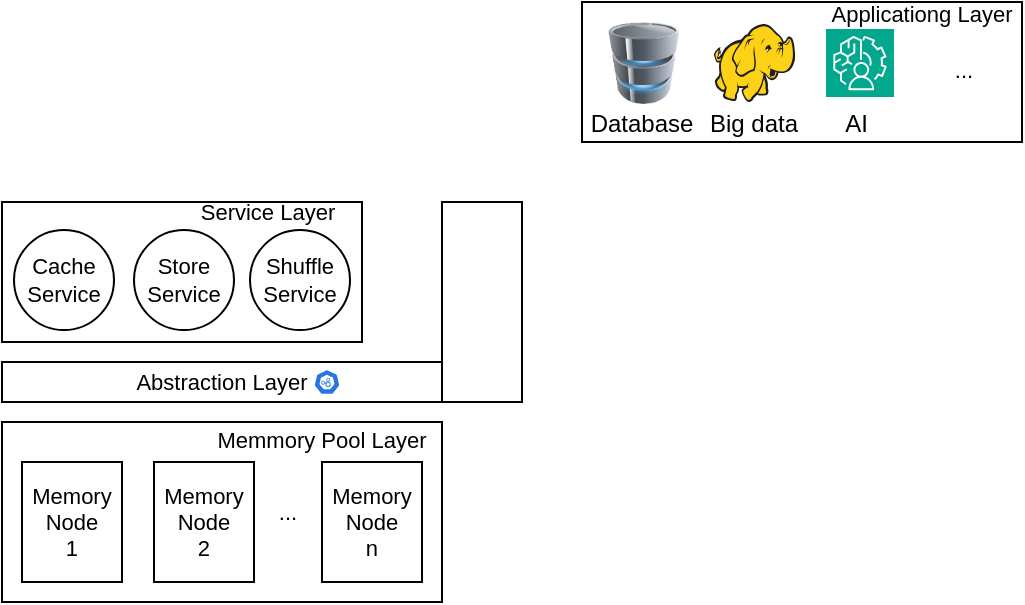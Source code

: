 <mxfile version="24.0.2" type="github">
  <diagram name="第 1 页" id="QZUPrX_TWS5uGRgK0gak">
    <mxGraphModel dx="819" dy="426" grid="1" gridSize="10" guides="1" tooltips="1" connect="1" arrows="1" fold="1" page="1" pageScale="1" pageWidth="827" pageHeight="1169" math="0" shadow="0">
      <root>
        <mxCell id="0" />
        <mxCell id="1" parent="0" />
        <mxCell id="5PQLWXWCwuNH8t1XqFt1-2" value="" style="rounded=0;whiteSpace=wrap;html=1;fontSize=11;" parent="1" vertex="1">
          <mxGeometry x="80" y="830" width="220" height="90" as="geometry" />
        </mxCell>
        <mxCell id="5PQLWXWCwuNH8t1XqFt1-3" value="Memory&lt;br style=&quot;font-size: 11px;&quot;&gt;Node&lt;br style=&quot;font-size: 11px;&quot;&gt;1" style="rounded=0;whiteSpace=wrap;html=1;fontSize=11;" parent="1" vertex="1">
          <mxGeometry x="90" y="850" width="50" height="60" as="geometry" />
        </mxCell>
        <mxCell id="5PQLWXWCwuNH8t1XqFt1-4" value="Memory&lt;br style=&quot;border-color: var(--border-color); font-size: 11px;&quot;&gt;Node&lt;br style=&quot;border-color: var(--border-color); font-size: 11px;&quot;&gt;2" style="rounded=0;whiteSpace=wrap;html=1;fontSize=11;" parent="1" vertex="1">
          <mxGeometry x="156" y="850" width="50" height="60" as="geometry" />
        </mxCell>
        <mxCell id="5PQLWXWCwuNH8t1XqFt1-7" value="Memory&lt;br style=&quot;font-size: 11px;&quot;&gt;Node&lt;br style=&quot;font-size: 11px;&quot;&gt;n" style="rounded=0;whiteSpace=wrap;html=1;fontSize=11;" parent="1" vertex="1">
          <mxGeometry x="240" y="850" width="50" height="60" as="geometry" />
        </mxCell>
        <mxCell id="5PQLWXWCwuNH8t1XqFt1-8" value="Memmory Pool Layer" style="text;html=1;align=center;verticalAlign=middle;whiteSpace=wrap;rounded=0;fontSize=11;" parent="1" vertex="1">
          <mxGeometry x="180" y="834" width="120" height="10" as="geometry" />
        </mxCell>
        <mxCell id="5PQLWXWCwuNH8t1XqFt1-9" value="&lt;span style=&quot;font-size: 11px;&quot;&gt;...&lt;/span&gt;" style="text;html=1;align=center;verticalAlign=middle;whiteSpace=wrap;rounded=0;fontSize=11;" parent="1" vertex="1">
          <mxGeometry x="206" y="860" width="34" height="30" as="geometry" />
        </mxCell>
        <mxCell id="5PQLWXWCwuNH8t1XqFt1-10" value="Abstraction Layer" style="rounded=0;whiteSpace=wrap;html=1;fontSize=11;" parent="1" vertex="1">
          <mxGeometry x="80" y="800" width="220" height="20" as="geometry" />
        </mxCell>
        <mxCell id="5PQLWXWCwuNH8t1XqFt1-11" value="" style="rounded=0;whiteSpace=wrap;html=1;fontSize=11;" parent="1" vertex="1">
          <mxGeometry x="80" y="720" width="180" height="70" as="geometry" />
        </mxCell>
        <mxCell id="5PQLWXWCwuNH8t1XqFt1-12" value="Service Layer" style="text;html=1;align=center;verticalAlign=middle;whiteSpace=wrap;rounded=0;fontSize=11;" parent="1" vertex="1">
          <mxGeometry x="172" y="720" width="82" height="10" as="geometry" />
        </mxCell>
        <mxCell id="5PQLWXWCwuNH8t1XqFt1-13" value="Cache&lt;br style=&quot;font-size: 11px;&quot;&gt;Service" style="ellipse;whiteSpace=wrap;html=1;aspect=fixed;fontSize=11;" parent="1" vertex="1">
          <mxGeometry x="86" y="734" width="50" height="50" as="geometry" />
        </mxCell>
        <mxCell id="5PQLWXWCwuNH8t1XqFt1-16" value="Store&lt;br style=&quot;font-size: 11px;&quot;&gt;Service" style="ellipse;whiteSpace=wrap;html=1;aspect=fixed;fontSize=11;" parent="1" vertex="1">
          <mxGeometry x="146" y="734" width="50" height="50" as="geometry" />
        </mxCell>
        <mxCell id="5PQLWXWCwuNH8t1XqFt1-17" value="Shuffle&lt;br style=&quot;font-size: 11px;&quot;&gt;Service" style="ellipse;whiteSpace=wrap;html=1;aspect=fixed;fontSize=11;" parent="1" vertex="1">
          <mxGeometry x="204" y="734" width="50" height="50" as="geometry" />
        </mxCell>
        <mxCell id="5PQLWXWCwuNH8t1XqFt1-18" value="" style="rounded=0;whiteSpace=wrap;html=1;fontSize=11;" parent="1" vertex="1">
          <mxGeometry x="370" y="620" width="220" height="70" as="geometry" />
        </mxCell>
        <mxCell id="5PQLWXWCwuNH8t1XqFt1-21" value="" style="aspect=fixed;sketch=0;html=1;dashed=0;whitespace=wrap;fillColor=#2875E2;strokeColor=#ffffff;points=[[0.005,0.63,0],[0.1,0.2,0],[0.9,0.2,0],[0.5,0,0],[0.995,0.63,0],[0.72,0.99,0],[0.5,1,0],[0.28,0.99,0]];shape=mxgraph.kubernetes.icon2;prIcon=api" parent="1" vertex="1">
          <mxGeometry x="236" y="803.76" width="13" height="12.48" as="geometry" />
        </mxCell>
        <mxCell id="5PQLWXWCwuNH8t1XqFt1-23" value="" style="image;html=1;image=img/lib/clip_art/computers/Database_128x128.png" parent="1" vertex="1">
          <mxGeometry x="370.5" y="630" width="61" height="41" as="geometry" />
        </mxCell>
        <mxCell id="5PQLWXWCwuNH8t1XqFt1-24" value="" style="sketch=0;points=[[0,0,0],[0.25,0,0],[0.5,0,0],[0.75,0,0],[1,0,0],[0,1,0],[0.25,1,0],[0.5,1,0],[0.75,1,0],[1,1,0],[0,0.25,0],[0,0.5,0],[0,0.75,0],[1,0.25,0],[1,0.5,0],[1,0.75,0]];outlineConnect=0;fontColor=#232F3E;fillColor=#01A88D;strokeColor=#ffffff;dashed=0;verticalLabelPosition=bottom;verticalAlign=top;align=center;html=1;fontSize=12;fontStyle=0;aspect=fixed;shape=mxgraph.aws4.resourceIcon;resIcon=mxgraph.aws4.augmented_ai;" parent="1" vertex="1">
          <mxGeometry x="492" y="633.5" width="34" height="34" as="geometry" />
        </mxCell>
        <mxCell id="I8PMKC8gbsn_7gviLXZG-1" value="Database" style="text;html=1;align=center;verticalAlign=middle;whiteSpace=wrap;rounded=0;" parent="1" vertex="1">
          <mxGeometry x="370" y="666" width="60" height="30" as="geometry" />
        </mxCell>
        <mxCell id="I8PMKC8gbsn_7gviLXZG-2" value="AI&amp;nbsp;" style="text;html=1;align=center;verticalAlign=middle;whiteSpace=wrap;rounded=0;" parent="1" vertex="1">
          <mxGeometry x="501" y="669" width="16" height="24" as="geometry" />
        </mxCell>
        <mxCell id="I8PMKC8gbsn_7gviLXZG-3" value="" style="image;sketch=0;aspect=fixed;html=1;points=[];align=center;fontSize=12;image=img/lib/mscae/HDInsight.svg;" parent="1" vertex="1">
          <mxGeometry x="436" y="631" width="40.63" height="39" as="geometry" />
        </mxCell>
        <mxCell id="I8PMKC8gbsn_7gviLXZG-4" value="Big data" style="text;html=1;align=center;verticalAlign=middle;whiteSpace=wrap;rounded=0;" parent="1" vertex="1">
          <mxGeometry x="426" y="666" width="60" height="30" as="geometry" />
        </mxCell>
        <mxCell id="I8PMKC8gbsn_7gviLXZG-5" value="&lt;span style=&quot;font-size: 11px;&quot;&gt;...&lt;/span&gt;" style="text;html=1;align=center;verticalAlign=middle;whiteSpace=wrap;rounded=0;fontSize=11;" parent="1" vertex="1">
          <mxGeometry x="544" y="639" width="34" height="30" as="geometry" />
        </mxCell>
        <mxCell id="I8PMKC8gbsn_7gviLXZG-6" value="Applicationg Layer" style="text;html=1;align=center;verticalAlign=middle;whiteSpace=wrap;rounded=0;fontSize=11;" parent="1" vertex="1">
          <mxGeometry x="490" y="621" width="100" height="10" as="geometry" />
        </mxCell>
        <mxCell id="ouyBoj6I6Y9ZTCgdKfd3-2" value="" style="rounded=0;whiteSpace=wrap;html=1;" vertex="1" parent="1">
          <mxGeometry x="300" y="720" width="40" height="100" as="geometry" />
        </mxCell>
      </root>
    </mxGraphModel>
  </diagram>
</mxfile>
